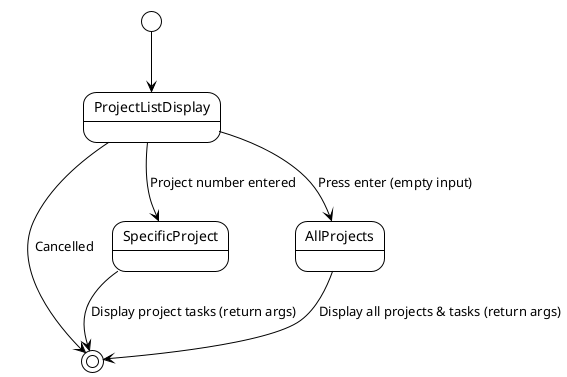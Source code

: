 @startuml List Command State Diagram
!theme plain

[*] --> ProjectListDisplay
ProjectListDisplay --> [*] : Cancelled
ProjectListDisplay --> SpecificProject : Project number entered
ProjectListDisplay --> AllProjects : Press enter (empty input)

SpecificProject --> [*] : Display project tasks (return args)
AllProjects --> [*] : Display all projects & tasks (return args)
@enduml